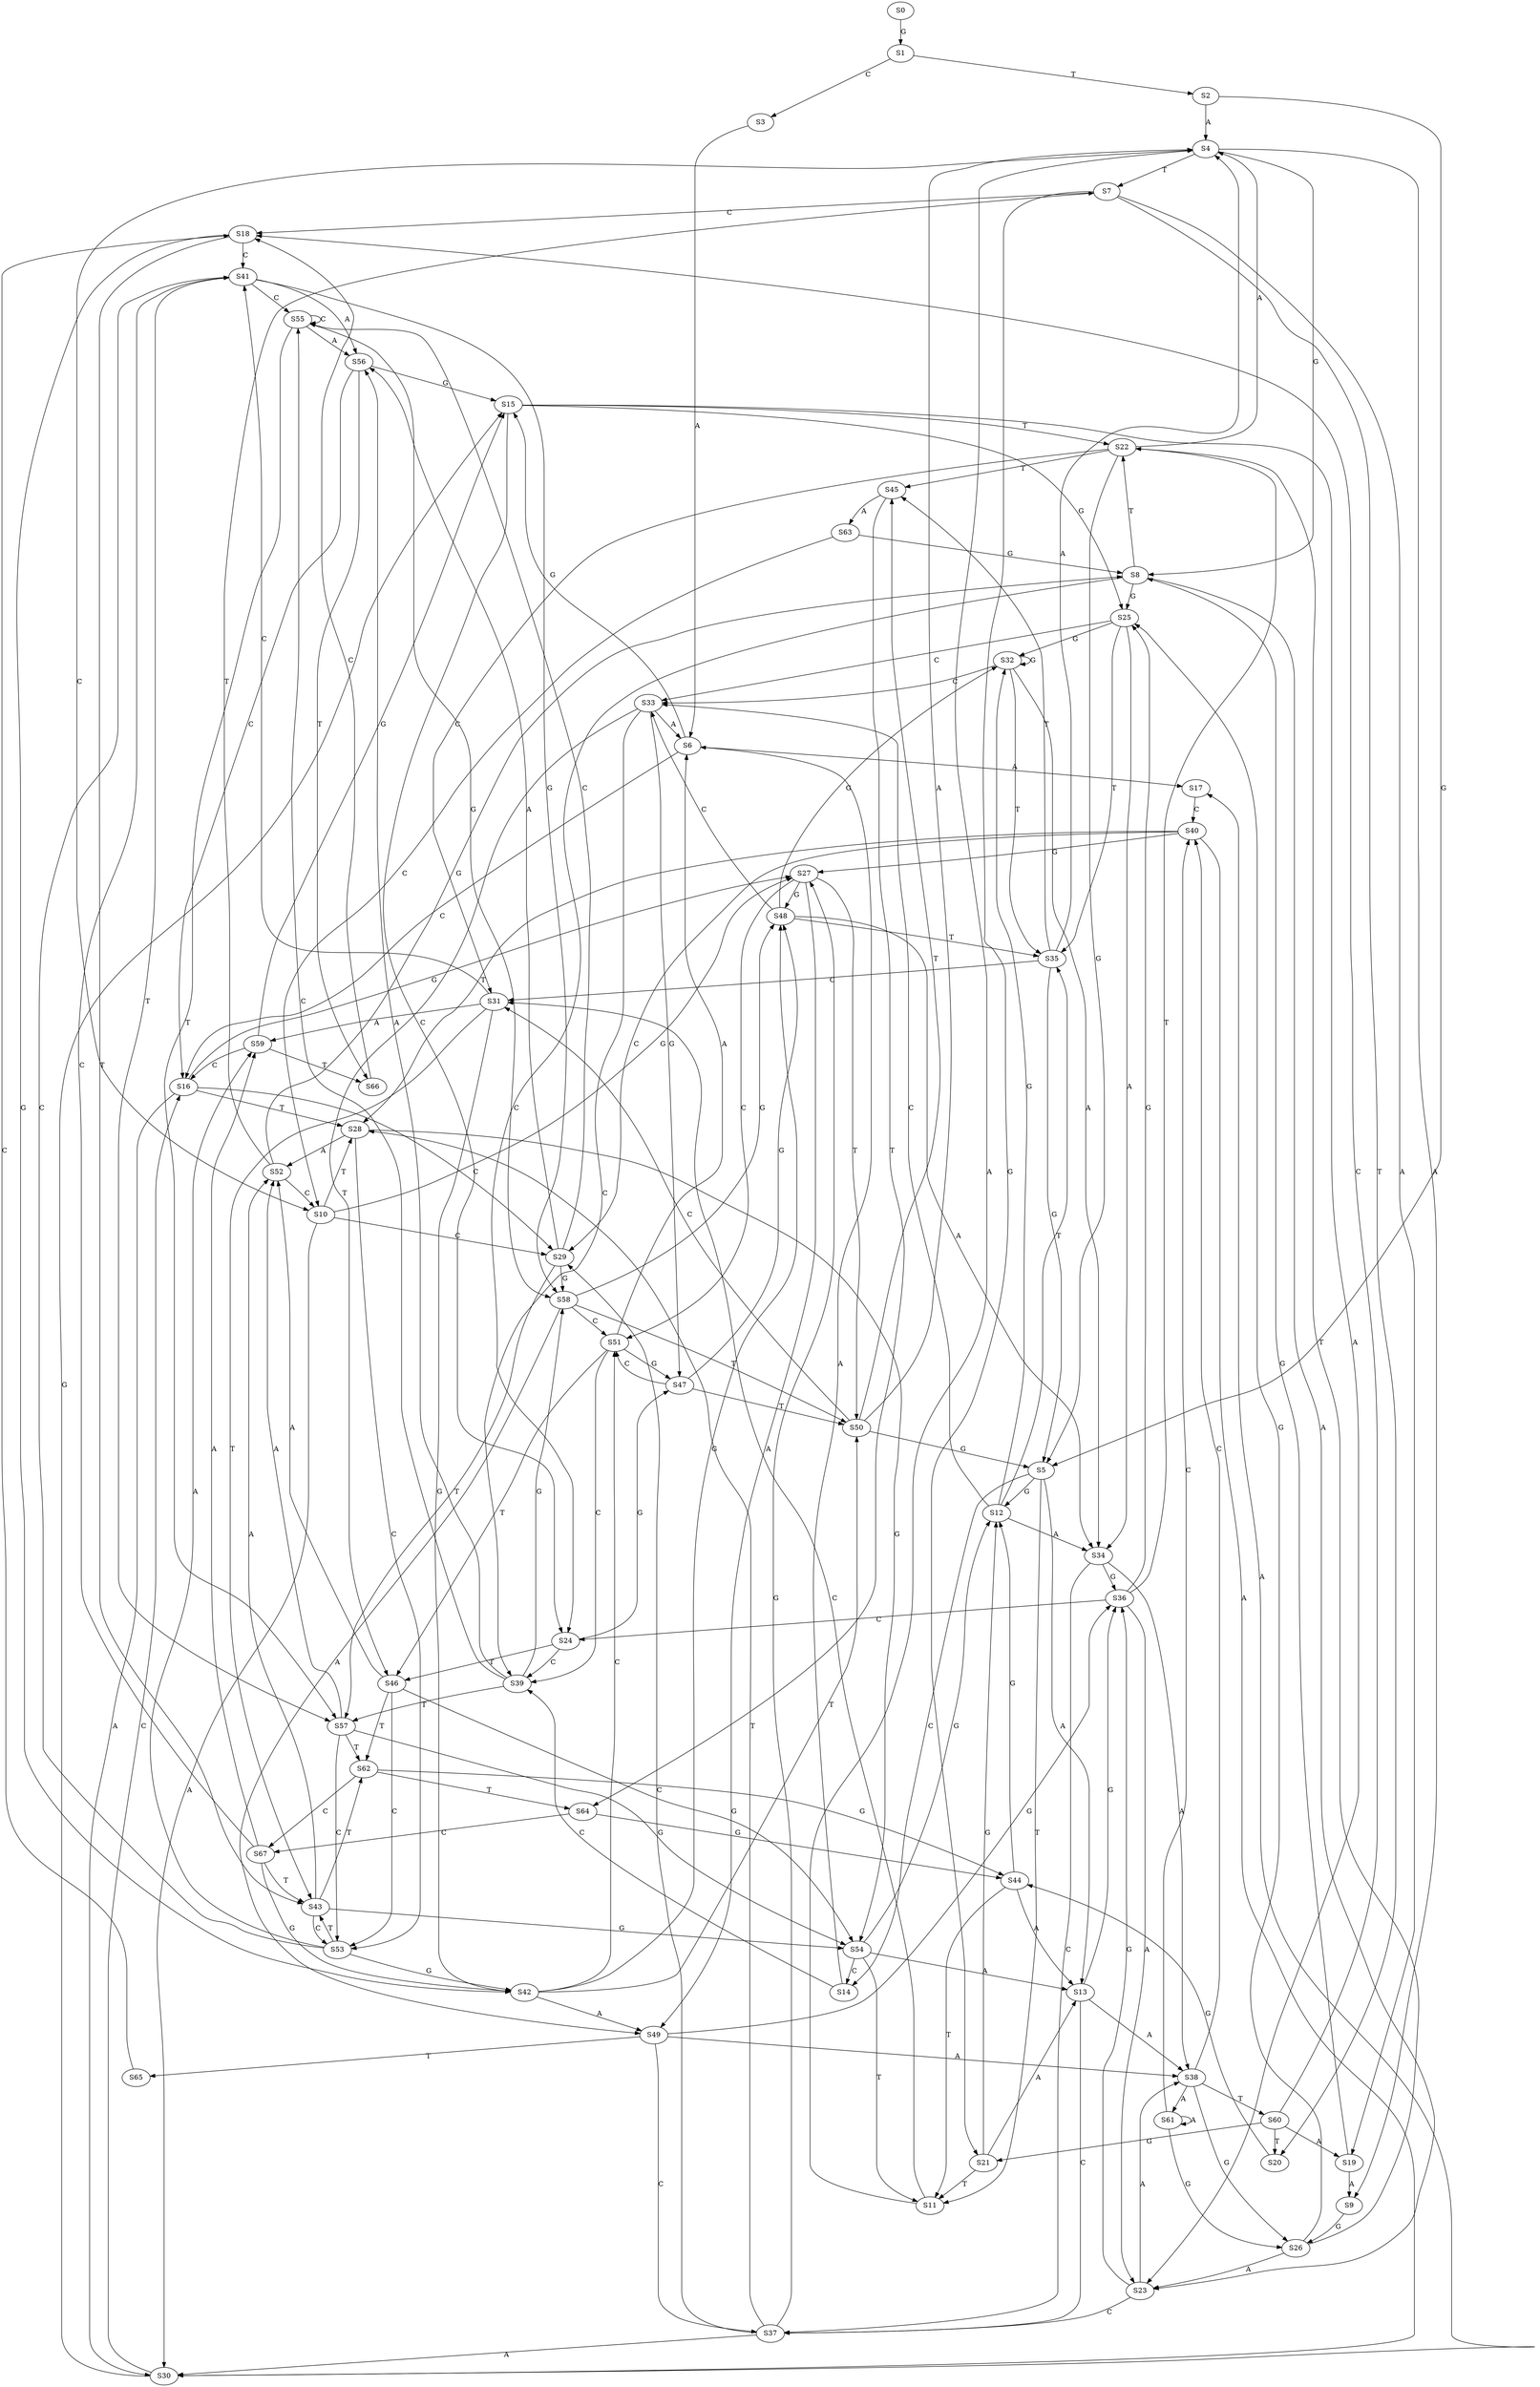 strict digraph  {
	S0 -> S1 [ label = G ];
	S1 -> S2 [ label = T ];
	S1 -> S3 [ label = C ];
	S2 -> S4 [ label = A ];
	S2 -> S5 [ label = G ];
	S3 -> S6 [ label = A ];
	S4 -> S7 [ label = T ];
	S4 -> S8 [ label = G ];
	S4 -> S9 [ label = A ];
	S4 -> S10 [ label = C ];
	S5 -> S11 [ label = T ];
	S5 -> S12 [ label = G ];
	S5 -> S13 [ label = A ];
	S5 -> S14 [ label = C ];
	S6 -> S15 [ label = G ];
	S6 -> S16 [ label = C ];
	S6 -> S17 [ label = A ];
	S7 -> S18 [ label = C ];
	S7 -> S19 [ label = A ];
	S7 -> S20 [ label = T ];
	S7 -> S21 [ label = G ];
	S8 -> S22 [ label = T ];
	S8 -> S23 [ label = A ];
	S8 -> S24 [ label = C ];
	S8 -> S25 [ label = G ];
	S9 -> S26 [ label = G ];
	S10 -> S27 [ label = G ];
	S10 -> S28 [ label = T ];
	S10 -> S29 [ label = C ];
	S10 -> S30 [ label = A ];
	S11 -> S31 [ label = C ];
	S11 -> S4 [ label = A ];
	S12 -> S32 [ label = G ];
	S12 -> S33 [ label = C ];
	S12 -> S34 [ label = A ];
	S12 -> S35 [ label = T ];
	S13 -> S36 [ label = G ];
	S13 -> S37 [ label = C ];
	S13 -> S38 [ label = A ];
	S14 -> S39 [ label = C ];
	S14 -> S6 [ label = A ];
	S15 -> S25 [ label = G ];
	S15 -> S22 [ label = T ];
	S15 -> S23 [ label = A ];
	S15 -> S24 [ label = C ];
	S16 -> S28 [ label = T ];
	S16 -> S29 [ label = C ];
	S16 -> S30 [ label = A ];
	S16 -> S27 [ label = G ];
	S17 -> S40 [ label = C ];
	S18 -> S41 [ label = C ];
	S18 -> S42 [ label = G ];
	S18 -> S43 [ label = T ];
	S19 -> S8 [ label = G ];
	S19 -> S9 [ label = A ];
	S20 -> S44 [ label = G ];
	S21 -> S12 [ label = G ];
	S21 -> S13 [ label = A ];
	S21 -> S11 [ label = T ];
	S22 -> S4 [ label = A ];
	S22 -> S31 [ label = C ];
	S22 -> S5 [ label = G ];
	S22 -> S45 [ label = T ];
	S23 -> S38 [ label = A ];
	S23 -> S37 [ label = C ];
	S23 -> S36 [ label = G ];
	S24 -> S39 [ label = C ];
	S24 -> S46 [ label = T ];
	S24 -> S47 [ label = G ];
	S25 -> S34 [ label = A ];
	S25 -> S32 [ label = G ];
	S25 -> S35 [ label = T ];
	S25 -> S33 [ label = C ];
	S26 -> S22 [ label = T ];
	S26 -> S23 [ label = A ];
	S26 -> S25 [ label = G ];
	S27 -> S48 [ label = G ];
	S27 -> S49 [ label = A ];
	S27 -> S50 [ label = T ];
	S27 -> S51 [ label = C ];
	S28 -> S52 [ label = A ];
	S28 -> S53 [ label = C ];
	S28 -> S54 [ label = G ];
	S29 -> S55 [ label = C ];
	S29 -> S56 [ label = A ];
	S29 -> S57 [ label = T ];
	S29 -> S58 [ label = G ];
	S30 -> S15 [ label = G ];
	S30 -> S16 [ label = C ];
	S30 -> S17 [ label = A ];
	S31 -> S43 [ label = T ];
	S31 -> S42 [ label = G ];
	S31 -> S59 [ label = A ];
	S31 -> S41 [ label = C ];
	S32 -> S35 [ label = T ];
	S32 -> S33 [ label = C ];
	S32 -> S32 [ label = G ];
	S32 -> S34 [ label = A ];
	S33 -> S46 [ label = T ];
	S33 -> S39 [ label = C ];
	S33 -> S6 [ label = A ];
	S33 -> S47 [ label = G ];
	S34 -> S38 [ label = A ];
	S34 -> S37 [ label = C ];
	S34 -> S36 [ label = G ];
	S35 -> S4 [ label = A ];
	S35 -> S31 [ label = C ];
	S35 -> S5 [ label = G ];
	S35 -> S45 [ label = T ];
	S36 -> S22 [ label = T ];
	S36 -> S23 [ label = A ];
	S36 -> S25 [ label = G ];
	S36 -> S24 [ label = C ];
	S37 -> S28 [ label = T ];
	S37 -> S27 [ label = G ];
	S37 -> S29 [ label = C ];
	S37 -> S30 [ label = A ];
	S38 -> S60 [ label = T ];
	S38 -> S40 [ label = C ];
	S38 -> S61 [ label = A ];
	S38 -> S26 [ label = G ];
	S39 -> S58 [ label = G ];
	S39 -> S56 [ label = A ];
	S39 -> S57 [ label = T ];
	S39 -> S55 [ label = C ];
	S40 -> S30 [ label = A ];
	S40 -> S29 [ label = C ];
	S40 -> S27 [ label = G ];
	S40 -> S28 [ label = T ];
	S41 -> S55 [ label = C ];
	S41 -> S56 [ label = A ];
	S41 -> S57 [ label = T ];
	S41 -> S58 [ label = G ];
	S42 -> S48 [ label = G ];
	S42 -> S50 [ label = T ];
	S42 -> S51 [ label = C ];
	S42 -> S49 [ label = A ];
	S43 -> S54 [ label = G ];
	S43 -> S53 [ label = C ];
	S43 -> S52 [ label = A ];
	S43 -> S62 [ label = T ];
	S44 -> S12 [ label = G ];
	S44 -> S11 [ label = T ];
	S44 -> S13 [ label = A ];
	S45 -> S63 [ label = A ];
	S45 -> S64 [ label = T ];
	S46 -> S52 [ label = A ];
	S46 -> S53 [ label = C ];
	S46 -> S62 [ label = T ];
	S46 -> S54 [ label = G ];
	S47 -> S48 [ label = G ];
	S47 -> S51 [ label = C ];
	S47 -> S50 [ label = T ];
	S48 -> S34 [ label = A ];
	S48 -> S32 [ label = G ];
	S48 -> S33 [ label = C ];
	S48 -> S35 [ label = T ];
	S49 -> S38 [ label = A ];
	S49 -> S37 [ label = C ];
	S49 -> S36 [ label = G ];
	S49 -> S65 [ label = T ];
	S50 -> S31 [ label = C ];
	S50 -> S4 [ label = A ];
	S50 -> S5 [ label = G ];
	S50 -> S45 [ label = T ];
	S51 -> S47 [ label = G ];
	S51 -> S46 [ label = T ];
	S51 -> S39 [ label = C ];
	S51 -> S6 [ label = A ];
	S52 -> S8 [ label = G ];
	S52 -> S7 [ label = T ];
	S52 -> S10 [ label = C ];
	S53 -> S43 [ label = T ];
	S53 -> S42 [ label = G ];
	S53 -> S41 [ label = C ];
	S53 -> S59 [ label = A ];
	S54 -> S13 [ label = A ];
	S54 -> S14 [ label = C ];
	S54 -> S12 [ label = G ];
	S54 -> S11 [ label = T ];
	S55 -> S58 [ label = G ];
	S55 -> S55 [ label = C ];
	S55 -> S56 [ label = A ];
	S55 -> S57 [ label = T ];
	S56 -> S15 [ label = G ];
	S56 -> S66 [ label = T ];
	S56 -> S16 [ label = C ];
	S57 -> S54 [ label = G ];
	S57 -> S52 [ label = A ];
	S57 -> S53 [ label = C ];
	S57 -> S62 [ label = T ];
	S58 -> S49 [ label = A ];
	S58 -> S48 [ label = G ];
	S58 -> S51 [ label = C ];
	S58 -> S50 [ label = T ];
	S59 -> S66 [ label = T ];
	S59 -> S16 [ label = C ];
	S59 -> S15 [ label = G ];
	S60 -> S19 [ label = A ];
	S60 -> S18 [ label = C ];
	S60 -> S21 [ label = G ];
	S60 -> S20 [ label = T ];
	S61 -> S26 [ label = G ];
	S61 -> S40 [ label = C ];
	S61 -> S61 [ label = A ];
	S62 -> S67 [ label = C ];
	S62 -> S44 [ label = G ];
	S62 -> S64 [ label = T ];
	S63 -> S10 [ label = C ];
	S63 -> S8 [ label = G ];
	S64 -> S44 [ label = G ];
	S64 -> S67 [ label = C ];
	S65 -> S18 [ label = C ];
	S66 -> S18 [ label = C ];
	S67 -> S59 [ label = A ];
	S67 -> S43 [ label = T ];
	S67 -> S41 [ label = C ];
	S67 -> S42 [ label = G ];
}
